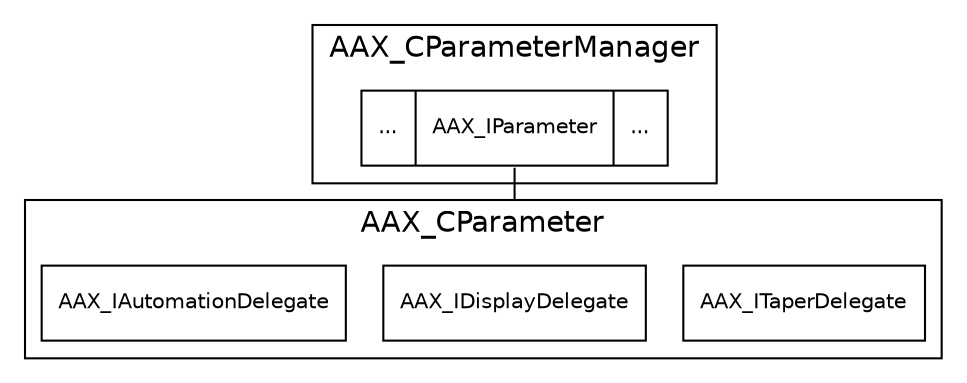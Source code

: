 //        Copyright 2016, 2021 by Avid Technology, Inc.
digraph aax_cparammgr_contained {
	graph [ fontname=Helvetica ];
	compound=true;
	node [shape=record, fontname=Helvetica, fontsize=10];
	
	subgraph cluster_parammgr {
		label="AAX_CParameterManager";
		URL="\ref AAX_CParameterManager";
		structparams [ label="<f0>...|<f1>AAX_IParameter|<f2>..." URL="\ref AAX_IParameter"];
	}
	
	subgraph cluster_cparam2 {
		label="AAX_CParameter";
		URL="\ref AAX_CParameter";
		itaperdel [ label="AAX_ITaperDelegate" URL="\ref AAX_ITaperDelegate"];
		idisplaydel [ label="AAX_IDisplayDelegate" URL="\ref AAX_IDisplayDelegate"];
		iautodel [ label="AAX_IAutomationDelegate" URL="\ref AAX_IAutomationDelegate"];
	}

	structparams:f1 -> idisplaydel [ arrowhead="none" lhead=cluster_cparam2 ];
	
}
